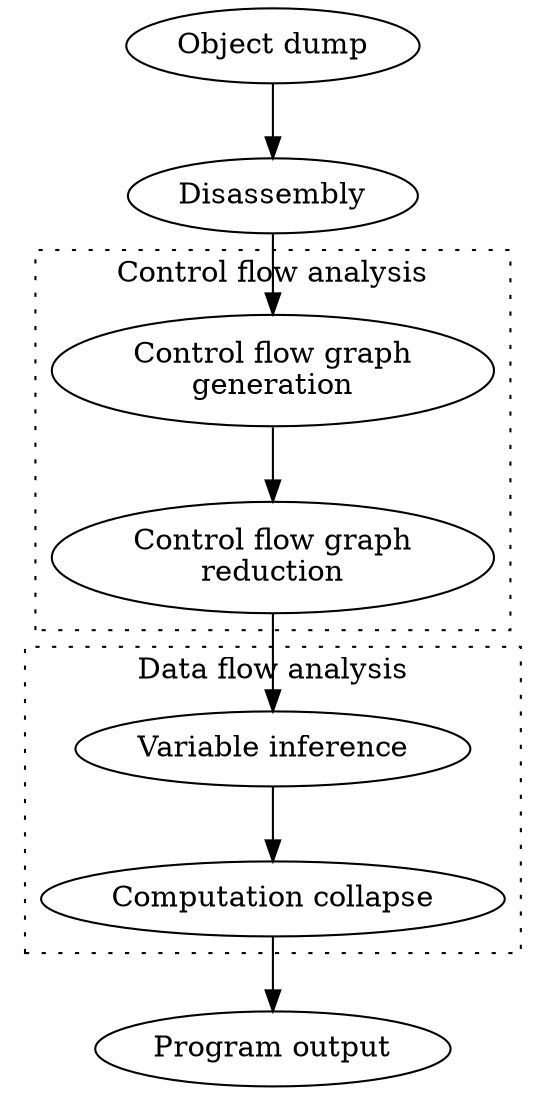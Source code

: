 digraph graph_stages {
    1 [label="Object dump"];
    2 [label="Disassembly"];
    subgraph cluster_cf {
        3 [label="Control flow graph\ngeneration"];
        4 [label="Control flow graph\nreduction"];
        label = "Control flow analysis";
        style = dotted;
    }
    subgraph cluster_df {
        5 [label="Variable inference"];
        6 [label="Computation collapse"];
        label = "Data flow analysis";
        style = dotted;
    }
    7 [label="Program output"];
    1 -> 2 -> 3 -> 4 -> 5 -> 6 -> 7;
}
